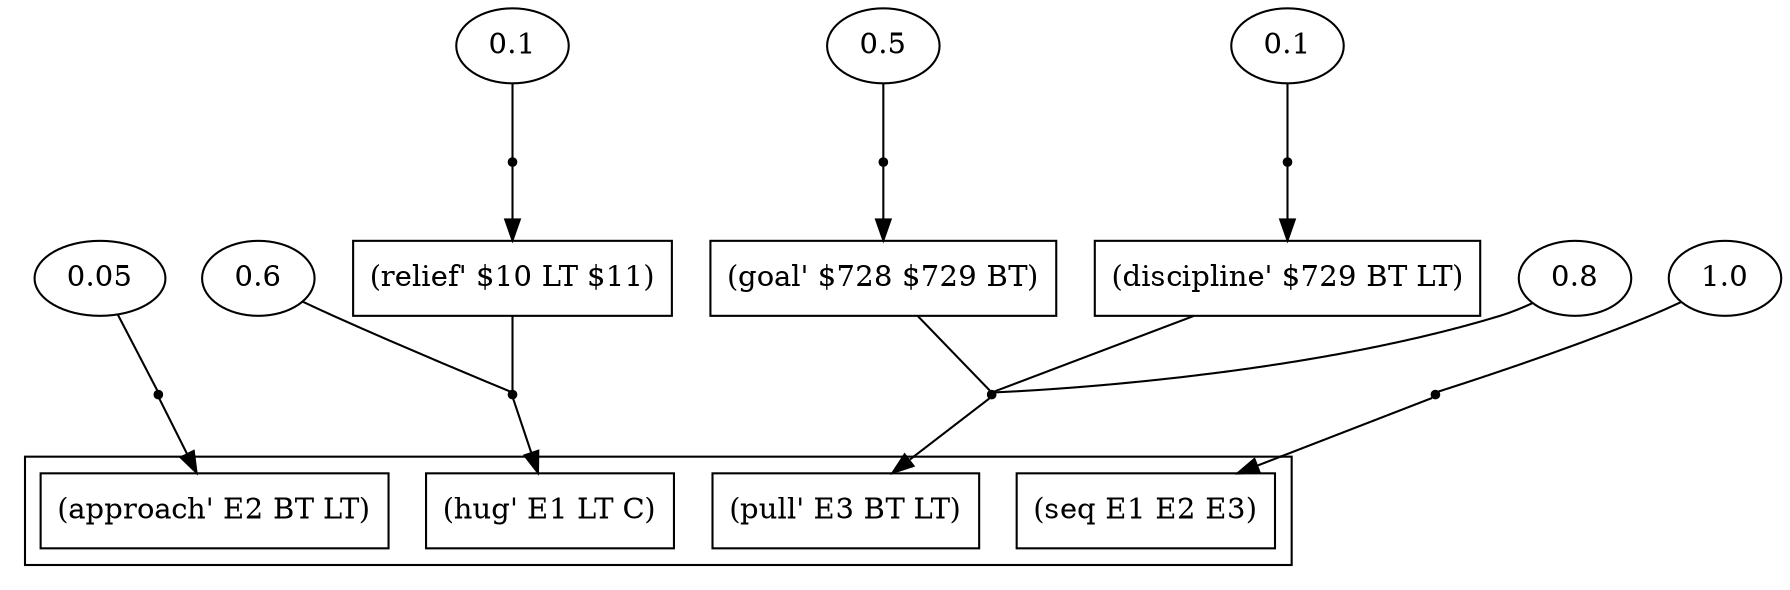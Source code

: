 digraph proof {
 graph [rankdir="TB"]
  e0 [label="0.6"];
  e1 [label="0.1"];
  e2 [label="0.05"];
  e3 [label="0.8"];
  e4 [label="0.5"];
  e5 [label="0.1"];
  e6 [label="1.0"];
  i0 [shape=box label="(relief' $10 LT $11)"];
  i1 [shape=box label="(goal' $728 $729 BT)"];
  i2 [shape=box label="(discipline' $729 BT LT)"];
  r0 [shape=point];
  r0 -> o0
  i0 -> r0 [arrowhead=none]
  e0 -> r0 [arrowhead=none]
  r1 [shape=point];
  r1 -> i0
  e1 -> r1 [arrowhead=none]
  r2 [shape=point];
  r2 -> o1
  e2 -> r2 [arrowhead=none]
  r3 [shape=point];
  r3 -> o2
  i1 -> r3 [arrowhead=none]
  i2 -> r3 [arrowhead=none]
  e3 -> r3 [arrowhead=none]
  r4 [shape=point];
  r4 -> i1
  e4 -> r4 [arrowhead=none]
  r5 [shape=point];
  r5 -> i2
  e5 -> r5 [arrowhead=none]
  r6 [shape=point];
  r6 -> o3
  e6 -> r6 [arrowhead=none]
 subgraph cluster {  o0 [shape=box label="(hug' E1 LT C)"];
  o1 [shape=box label="(approach' E2 BT LT)"];
  o2 [shape=box label="(pull' E3 BT LT)"];
  o3 [shape=box label="(seq E1 E2 E3)"];
 }
}

